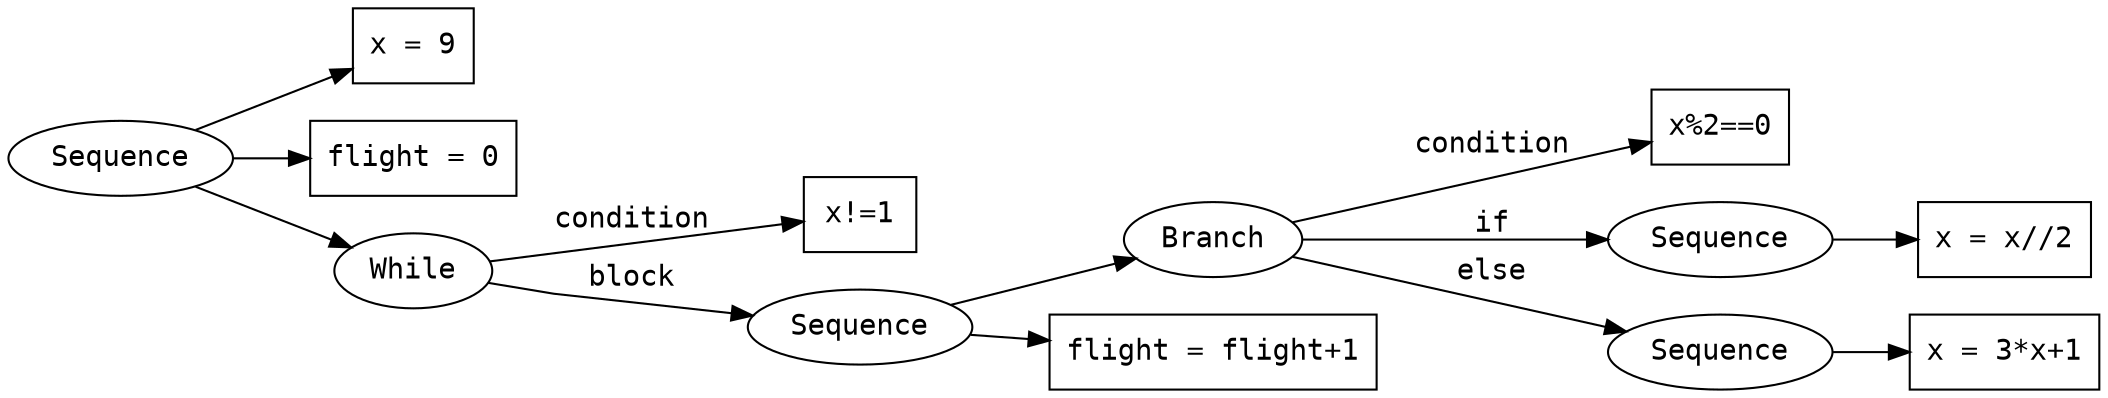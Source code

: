 digraph {
	graph [rankdir=LR splines=polyline]
	node [fontname=monospace]
	edge [fontname=monospace]
	Seq1 [label=Sequence]
	S1 [label="x = 9" shape=box]
	Seq1 -> S1
	S3 [label="flight = 0" shape=box]
	Seq1 -> S3
	W4 [label=While]
	C4 [label="x!=1" shape=box]
	W4 -> C4 [label=condition]
	Seq5 [label=Sequence]
	B6 [label=Branch]
	C6 [label="x%2==0" shape=box]
	B6 -> C6 [label=condition]
	Seq7 [label=Sequence]
	S7 [label="x = x//2" shape=box]
	Seq7 -> S7
	B6 -> Seq7 [label=if]
	Seq9 [label=Sequence]
	S9 [label="x = 3*x+1" shape=box]
	Seq9 -> S9
	B6 -> Seq9 [label=else]
	Seq5 -> B6
	S10 [label="flight = flight+1" shape=box]
	Seq5 -> S10
	W4 -> Seq5 [label=block]
	Seq1 -> W4
}
